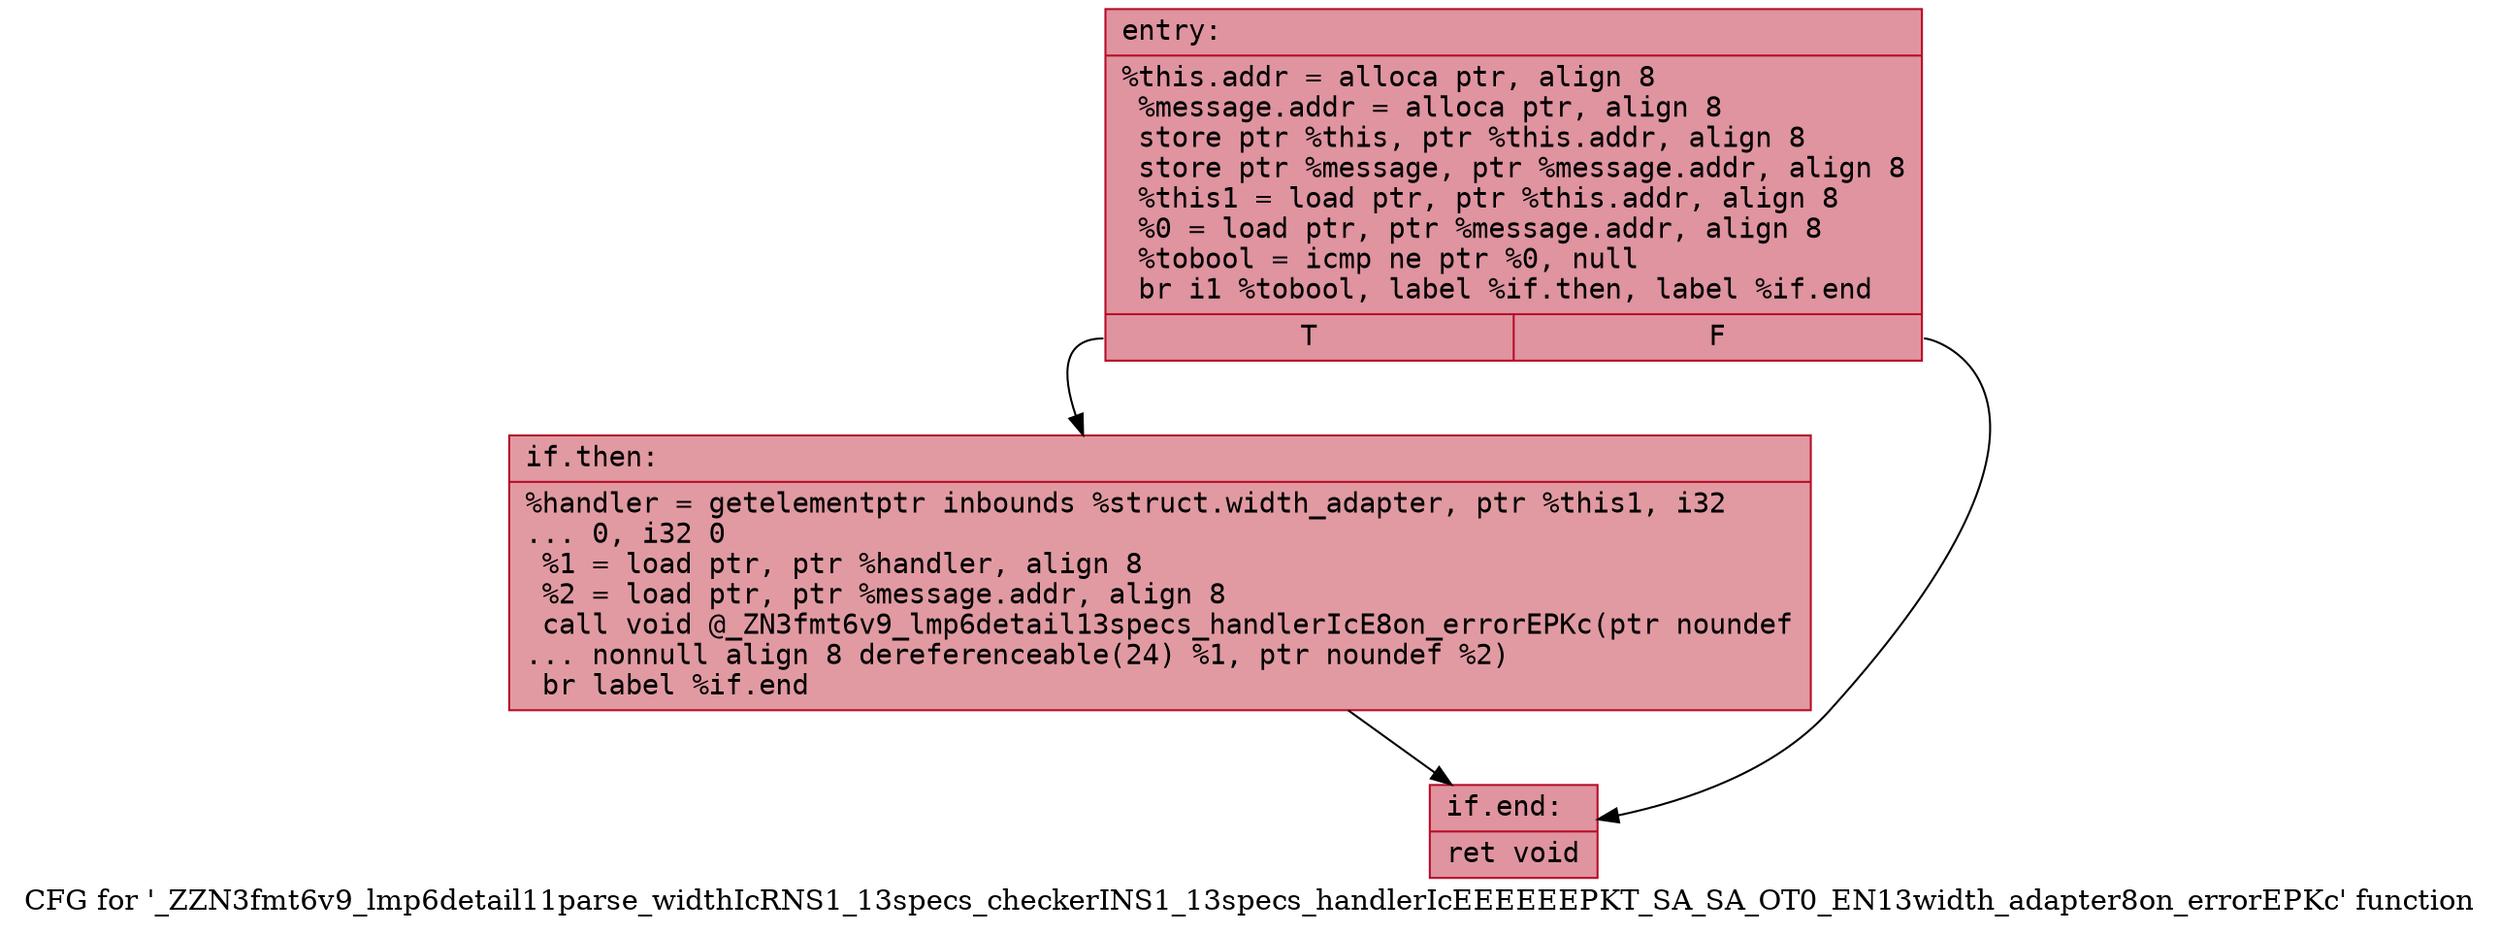 digraph "CFG for '_ZZN3fmt6v9_lmp6detail11parse_widthIcRNS1_13specs_checkerINS1_13specs_handlerIcEEEEEEPKT_SA_SA_OT0_EN13width_adapter8on_errorEPKc' function" {
	label="CFG for '_ZZN3fmt6v9_lmp6detail11parse_widthIcRNS1_13specs_checkerINS1_13specs_handlerIcEEEEEEPKT_SA_SA_OT0_EN13width_adapter8on_errorEPKc' function";

	Node0x55fec34f9c10 [shape=record,color="#b70d28ff", style=filled, fillcolor="#b70d2870" fontname="Courier",label="{entry:\l|  %this.addr = alloca ptr, align 8\l  %message.addr = alloca ptr, align 8\l  store ptr %this, ptr %this.addr, align 8\l  store ptr %message, ptr %message.addr, align 8\l  %this1 = load ptr, ptr %this.addr, align 8\l  %0 = load ptr, ptr %message.addr, align 8\l  %tobool = icmp ne ptr %0, null\l  br i1 %tobool, label %if.then, label %if.end\l|{<s0>T|<s1>F}}"];
	Node0x55fec34f9c10:s0 -> Node0x55fec34f9fa0[tooltip="entry -> if.then\nProbability 62.50%" ];
	Node0x55fec34f9c10:s1 -> Node0x55fec34fa010[tooltip="entry -> if.end\nProbability 37.50%" ];
	Node0x55fec34f9fa0 [shape=record,color="#b70d28ff", style=filled, fillcolor="#bb1b2c70" fontname="Courier",label="{if.then:\l|  %handler = getelementptr inbounds %struct.width_adapter, ptr %this1, i32\l... 0, i32 0\l  %1 = load ptr, ptr %handler, align 8\l  %2 = load ptr, ptr %message.addr, align 8\l  call void @_ZN3fmt6v9_lmp6detail13specs_handlerIcE8on_errorEPKc(ptr noundef\l... nonnull align 8 dereferenceable(24) %1, ptr noundef %2)\l  br label %if.end\l}"];
	Node0x55fec34f9fa0 -> Node0x55fec34fa010[tooltip="if.then -> if.end\nProbability 100.00%" ];
	Node0x55fec34fa010 [shape=record,color="#b70d28ff", style=filled, fillcolor="#b70d2870" fontname="Courier",label="{if.end:\l|  ret void\l}"];
}
